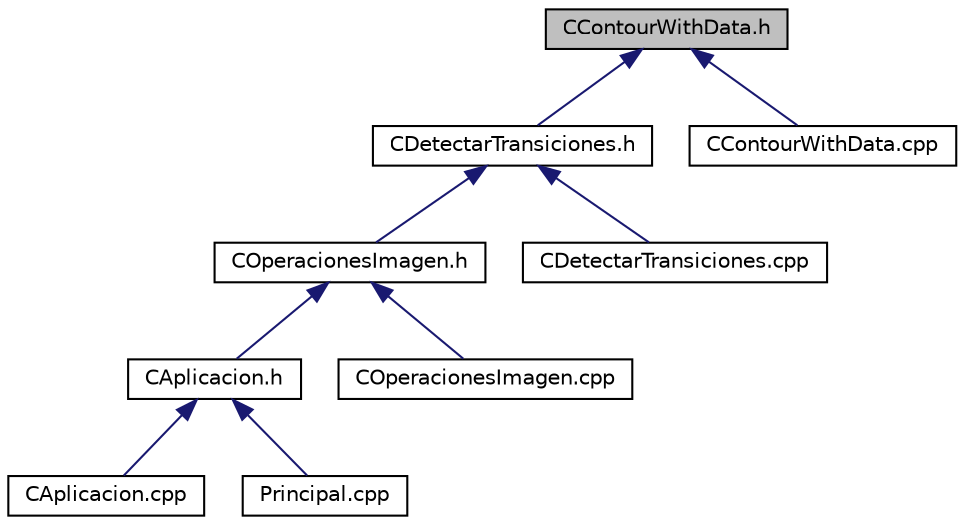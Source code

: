 digraph "CContourWithData.h"
{
  edge [fontname="Helvetica",fontsize="10",labelfontname="Helvetica",labelfontsize="10"];
  node [fontname="Helvetica",fontsize="10",shape=record];
  Node1 [label="CContourWithData.h",height=0.2,width=0.4,color="black", fillcolor="grey75", style="filled", fontcolor="black"];
  Node1 -> Node2 [dir="back",color="midnightblue",fontsize="10",style="solid"];
  Node2 [label="CDetectarTransiciones.h",height=0.2,width=0.4,color="black", fillcolor="white", style="filled",URL="$CDetectarTransiciones_8h.html"];
  Node2 -> Node3 [dir="back",color="midnightblue",fontsize="10",style="solid"];
  Node3 [label="COperacionesImagen.h",height=0.2,width=0.4,color="black", fillcolor="white", style="filled",URL="$COperacionesImagen_8h.html"];
  Node3 -> Node4 [dir="back",color="midnightblue",fontsize="10",style="solid"];
  Node4 [label="CAplicacion.h",height=0.2,width=0.4,color="black", fillcolor="white", style="filled",URL="$CAplicacion_8h.html"];
  Node4 -> Node5 [dir="back",color="midnightblue",fontsize="10",style="solid"];
  Node5 [label="CAplicacion.cpp",height=0.2,width=0.4,color="black", fillcolor="white", style="filled",URL="$CAplicacion_8cpp.html"];
  Node4 -> Node6 [dir="back",color="midnightblue",fontsize="10",style="solid"];
  Node6 [label="Principal.cpp",height=0.2,width=0.4,color="black", fillcolor="white", style="filled",URL="$Principal_8cpp.html"];
  Node3 -> Node7 [dir="back",color="midnightblue",fontsize="10",style="solid"];
  Node7 [label="COperacionesImagen.cpp",height=0.2,width=0.4,color="black", fillcolor="white", style="filled",URL="$COperacionesImagen_8cpp.html"];
  Node2 -> Node8 [dir="back",color="midnightblue",fontsize="10",style="solid"];
  Node8 [label="CDetectarTransiciones.cpp",height=0.2,width=0.4,color="black", fillcolor="white", style="filled",URL="$CDetectarTransiciones_8cpp.html"];
  Node1 -> Node9 [dir="back",color="midnightblue",fontsize="10",style="solid"];
  Node9 [label="CContourWithData.cpp",height=0.2,width=0.4,color="black", fillcolor="white", style="filled",URL="$CContourWithData_8cpp.html"];
}
